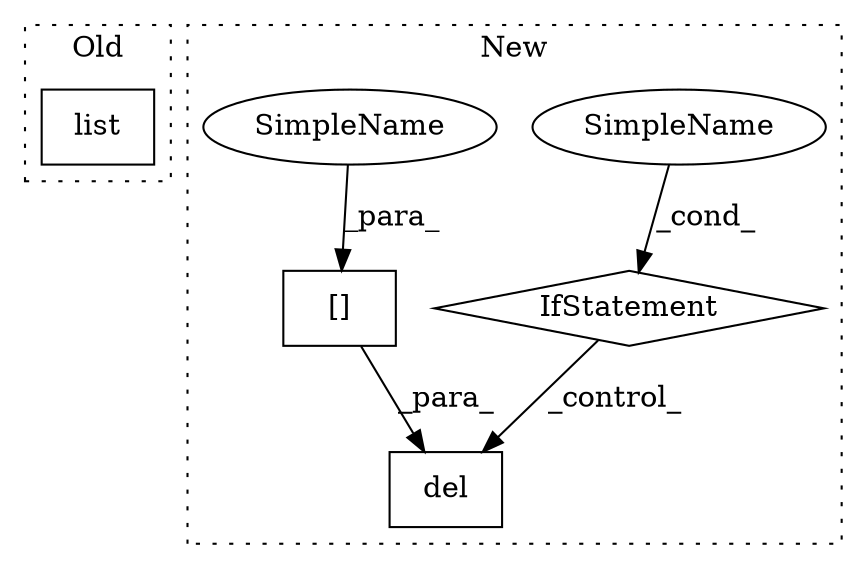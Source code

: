 digraph G {
subgraph cluster0 {
1 [label="list" a="32" s="25689" l="6" shape="box"];
label = "Old";
style="dotted";
}
subgraph cluster1 {
2 [label="del" a="32" s="24977,24996" l="4,1" shape="box"];
3 [label="IfStatement" a="25" s="24938,24965" l="4,2" shape="diamond"];
4 [label="SimpleName" a="42" s="" l="" shape="ellipse"];
5 [label="[]" a="2" s="24981,24995" l="10,1" shape="box"];
6 [label="SimpleName" a="42" s="24991" l="4" shape="ellipse"];
label = "New";
style="dotted";
}
3 -> 2 [label="_control_"];
4 -> 3 [label="_cond_"];
5 -> 2 [label="_para_"];
6 -> 5 [label="_para_"];
}